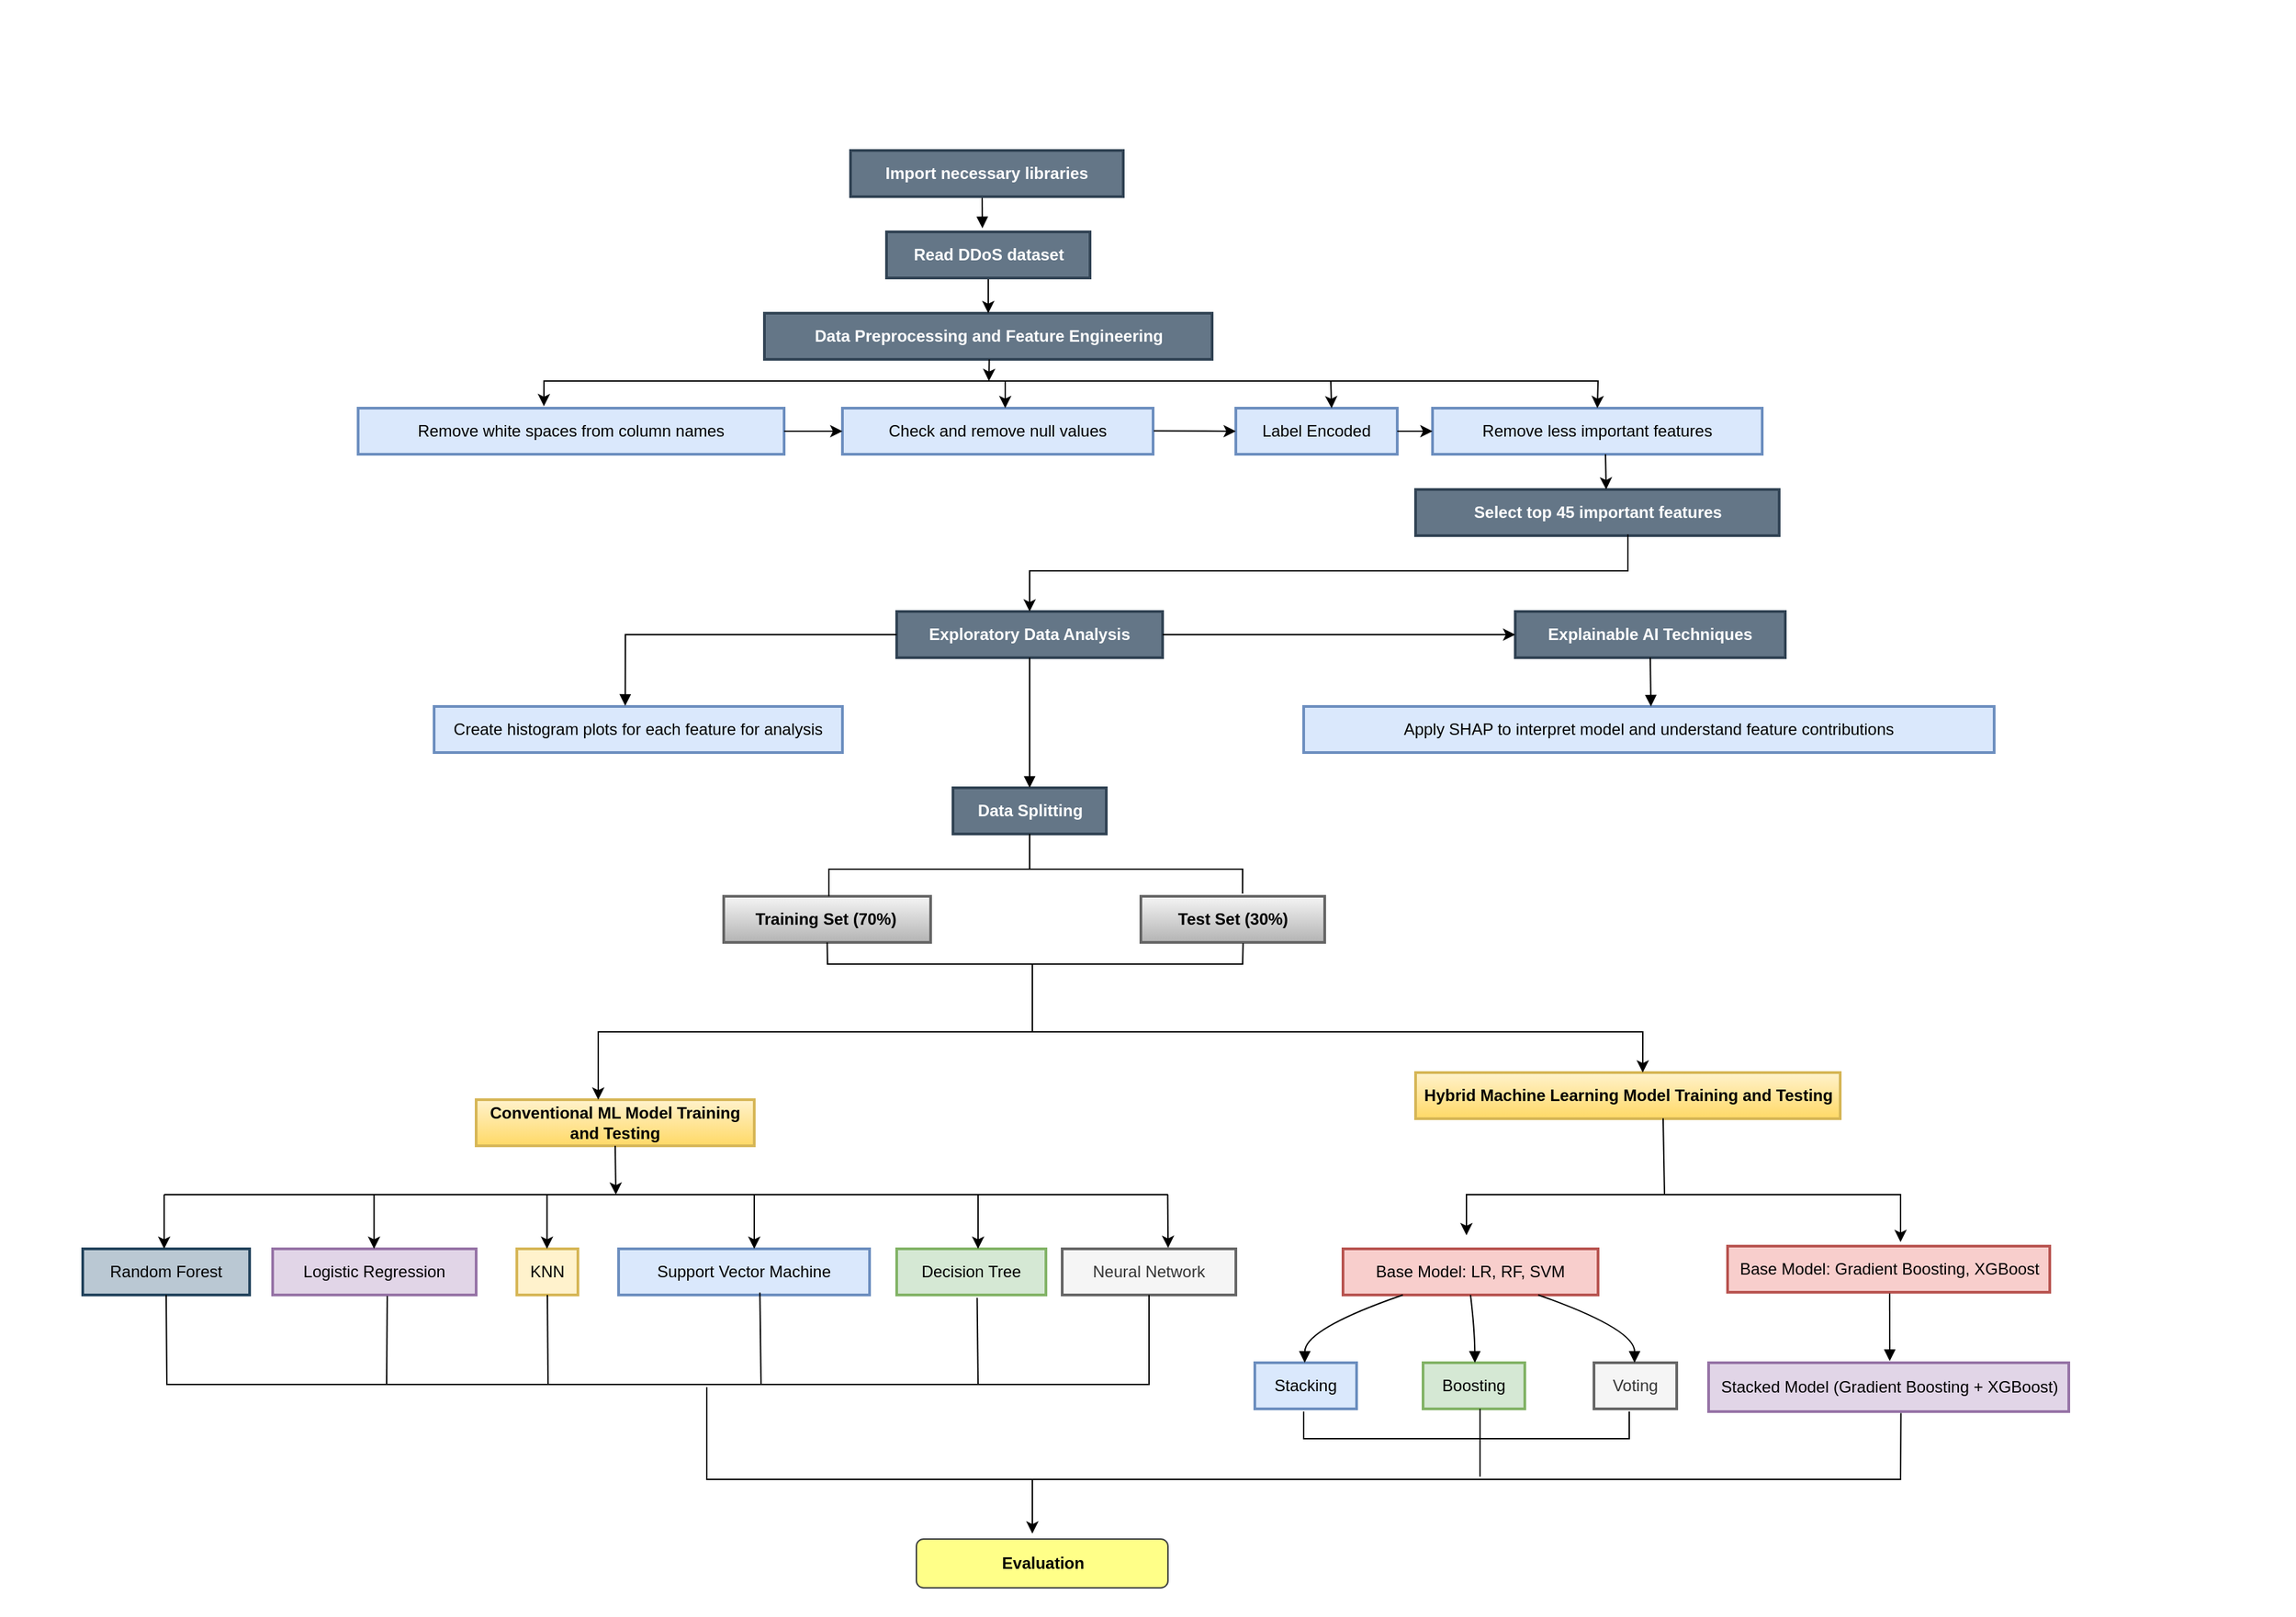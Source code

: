 <mxfile version="24.7.6">
  <diagram id="MphVZx0-tv5QaRPudRJv" name="Page-1">
    <mxGraphModel dx="2286" dy="1815" grid="1" gridSize="10" guides="1" tooltips="1" connect="1" arrows="1" fold="1" page="1" pageScale="1" pageWidth="850" pageHeight="1100" math="0" shadow="0">
      <root>
        <mxCell id="0" />
        <mxCell id="1" parent="0" />
        <mxCell id="uNmJEeIxYFzj0MhreAEU-200" value="Data Preprocessing and Feature Engineering" style="whiteSpace=wrap;strokeWidth=2;fontStyle=1;fillColor=#647687;fontColor=#ffffff;strokeColor=#314354;" parent="1" vertex="1">
          <mxGeometry x="522.5" y="50" width="330" height="34" as="geometry" />
        </mxCell>
        <mxCell id="Wk19NMSAOVtPCycfVx70-6" value="" style="edgeStyle=orthogonalEdgeStyle;rounded=0;orthogonalLoop=1;jettySize=auto;html=1;" parent="1" source="uNmJEeIxYFzj0MhreAEU-202" target="uNmJEeIxYFzj0MhreAEU-200" edge="1">
          <mxGeometry relative="1" as="geometry" />
        </mxCell>
        <mxCell id="uNmJEeIxYFzj0MhreAEU-202" value="Read DDoS dataset" style="whiteSpace=wrap;strokeWidth=2;fontStyle=1;fillColor=#647687;fontColor=#ffffff;strokeColor=#314354;" parent="1" vertex="1">
          <mxGeometry x="612.5" y="-10" width="150" height="34" as="geometry" />
        </mxCell>
        <mxCell id="uNmJEeIxYFzj0MhreAEU-203" value="Remove white spaces from column names" style="whiteSpace=wrap;strokeWidth=2;fillColor=#dae8fc;strokeColor=#6c8ebf;" parent="1" vertex="1">
          <mxGeometry x="223" y="120" width="314" height="34" as="geometry" />
        </mxCell>
        <mxCell id="uNmJEeIxYFzj0MhreAEU-204" value="Check and remove null values" style="whiteSpace=wrap;strokeWidth=2;fillColor=#dae8fc;strokeColor=#6c8ebf;" parent="1" vertex="1">
          <mxGeometry x="580" y="120" width="229" height="34" as="geometry" />
        </mxCell>
        <mxCell id="uNmJEeIxYFzj0MhreAEU-205" value="Label Encoded" style="whiteSpace=wrap;strokeWidth=2;fillColor=#dae8fc;strokeColor=#6c8ebf;" parent="1" vertex="1">
          <mxGeometry x="870" y="120" width="119" height="34" as="geometry" />
        </mxCell>
        <mxCell id="uNmJEeIxYFzj0MhreAEU-206" value="Remove less important features" style="whiteSpace=wrap;strokeWidth=2;fillColor=#dae8fc;strokeColor=#6c8ebf;" parent="1" vertex="1">
          <mxGeometry x="1015" y="120" width="243" height="34" as="geometry" />
        </mxCell>
        <mxCell id="uNmJEeIxYFzj0MhreAEU-207" value="Select top 45 important features" style="whiteSpace=wrap;strokeWidth=2;fontStyle=1;fillColor=#647687;fontColor=#ffffff;strokeColor=#314354;" parent="1" vertex="1">
          <mxGeometry x="1002.5" y="180" width="268" height="34" as="geometry" />
        </mxCell>
        <mxCell id="uNmJEeIxYFzj0MhreAEU-208" value="Exploratory Data Analysis" style="whiteSpace=wrap;strokeWidth=2;fontStyle=1;fillColor=#647687;fontColor=#ffffff;strokeColor=#314354;" parent="1" vertex="1">
          <mxGeometry x="620" y="270" width="196" height="34" as="geometry" />
        </mxCell>
        <mxCell id="uNmJEeIxYFzj0MhreAEU-209" value="Create histogram plots for each feature for analysis" style="whiteSpace=wrap;strokeWidth=2;fillColor=#dae8fc;strokeColor=#6c8ebf;" parent="1" vertex="1">
          <mxGeometry x="279" y="340" width="301" height="34" as="geometry" />
        </mxCell>
        <mxCell id="uNmJEeIxYFzj0MhreAEU-210" value="Data Splitting" style="whiteSpace=wrap;strokeWidth=2;fontStyle=1;fillColor=#647687;fontColor=#ffffff;strokeColor=#314354;" parent="1" vertex="1">
          <mxGeometry x="661.5" y="400" width="113" height="34" as="geometry" />
        </mxCell>
        <mxCell id="uNmJEeIxYFzj0MhreAEU-211" value="Training Set (70%) " style="whiteSpace=wrap;strokeWidth=2;fontStyle=1;fillColor=#f5f5f5;gradientColor=#b3b3b3;strokeColor=#666666;" parent="1" vertex="1">
          <mxGeometry x="492.5" y="480" width="152.5" height="34" as="geometry" />
        </mxCell>
        <mxCell id="uNmJEeIxYFzj0MhreAEU-212" value="Conventional ML Model Training and Testing" style="whiteSpace=wrap;strokeWidth=2;fontStyle=1;fillColor=#fff2cc;gradientColor=#ffd966;strokeColor=#d6b656;" parent="1" vertex="1">
          <mxGeometry x="310" y="630" width="205" height="34" as="geometry" />
        </mxCell>
        <mxCell id="uNmJEeIxYFzj0MhreAEU-213" value="Random Forest" style="whiteSpace=wrap;strokeWidth=2;fillColor=#bac8d3;strokeColor=#23445d;" parent="1" vertex="1">
          <mxGeometry x="20" y="740" width="123" height="34" as="geometry" />
        </mxCell>
        <mxCell id="uNmJEeIxYFzj0MhreAEU-214" value="Logistic Regression" style="whiteSpace=wrap;strokeWidth=2;fillColor=#e1d5e7;strokeColor=#9673a6;" parent="1" vertex="1">
          <mxGeometry x="160" y="740" width="150" height="34" as="geometry" />
        </mxCell>
        <mxCell id="uNmJEeIxYFzj0MhreAEU-215" value="KNN" style="whiteSpace=wrap;strokeWidth=2;fillColor=#fff2cc;strokeColor=#d6b656;" parent="1" vertex="1">
          <mxGeometry x="340" y="740" width="45" height="34" as="geometry" />
        </mxCell>
        <mxCell id="uNmJEeIxYFzj0MhreAEU-216" value="Support Vector Machine" style="whiteSpace=wrap;strokeWidth=2;fillColor=#dae8fc;strokeColor=#6c8ebf;" parent="1" vertex="1">
          <mxGeometry x="415" y="740" width="185" height="34" as="geometry" />
        </mxCell>
        <mxCell id="uNmJEeIxYFzj0MhreAEU-217" value="Decision Tree" style="whiteSpace=wrap;strokeWidth=2;fillColor=#d5e8d4;strokeColor=#82b366;" parent="1" vertex="1">
          <mxGeometry x="620" y="740" width="110" height="34" as="geometry" />
        </mxCell>
        <mxCell id="uNmJEeIxYFzj0MhreAEU-218" value="Neural Network" style="whiteSpace=wrap;strokeWidth=2;fillColor=#f5f5f5;fontColor=#333333;strokeColor=#666666;" parent="1" vertex="1">
          <mxGeometry x="742" y="740" width="128" height="34" as="geometry" />
        </mxCell>
        <mxCell id="uNmJEeIxYFzj0MhreAEU-219" value="Hybrid Machine Learning Model Training and Testing" style="whiteSpace=wrap;strokeWidth=2;fontStyle=1;fillColor=#fff2cc;gradientColor=#ffd966;strokeColor=#d6b656;" parent="1" vertex="1">
          <mxGeometry x="1002.5" y="610" width="313" height="34" as="geometry" />
        </mxCell>
        <mxCell id="uNmJEeIxYFzj0MhreAEU-220" value="Base Model: LR, RF, SVM" style="whiteSpace=wrap;strokeWidth=2;fillColor=#f8cecc;strokeColor=#b85450;" parent="1" vertex="1">
          <mxGeometry x="949" y="740" width="188" height="34" as="geometry" />
        </mxCell>
        <mxCell id="uNmJEeIxYFzj0MhreAEU-221" value="Stacking" style="whiteSpace=wrap;strokeWidth=2;fillColor=#dae8fc;strokeColor=#6c8ebf;" parent="1" vertex="1">
          <mxGeometry x="884" y="824" width="75" height="34" as="geometry" />
        </mxCell>
        <mxCell id="uNmJEeIxYFzj0MhreAEU-222" value="Boosting" style="whiteSpace=wrap;strokeWidth=2;fillColor=#d5e8d4;strokeColor=#82b366;" parent="1" vertex="1">
          <mxGeometry x="1008" y="824" width="75" height="34" as="geometry" />
        </mxCell>
        <mxCell id="uNmJEeIxYFzj0MhreAEU-223" value="Voting" style="whiteSpace=wrap;strokeWidth=2;fillColor=#f5f5f5;fontColor=#333333;strokeColor=#666666;" parent="1" vertex="1">
          <mxGeometry x="1134" y="824" width="61" height="34" as="geometry" />
        </mxCell>
        <mxCell id="uNmJEeIxYFzj0MhreAEU-225" value="Base Model: Gradient Boosting, XGBoost" style="whiteSpace=wrap;strokeWidth=2;fillColor=#f8cecc;strokeColor=#b85450;" parent="1" vertex="1">
          <mxGeometry x="1232.5" y="738" width="237.5" height="34" as="geometry" />
        </mxCell>
        <mxCell id="uNmJEeIxYFzj0MhreAEU-226" value="Stacked Model (Gradient Boosting + XGBoost)" style="whiteSpace=wrap;strokeWidth=2;fillColor=#e1d5e7;strokeColor=#9673a6;" parent="1" vertex="1">
          <mxGeometry x="1218.5" y="824" width="265.5" height="36" as="geometry" />
        </mxCell>
        <mxCell id="uNmJEeIxYFzj0MhreAEU-229" value="" style="curved=0;startArrow=none;endArrow=block;exitX=0.5;exitY=1;entryX=0.471;entryY=-0.079;rounded=0;exitDx=0;exitDy=0;entryDx=0;entryDy=0;entryPerimeter=0;" parent="1" target="uNmJEeIxYFzj0MhreAEU-202" edge="1">
          <mxGeometry relative="1" as="geometry">
            <Array as="points" />
            <mxPoint x="683" y="-36" as="sourcePoint" />
            <mxPoint x="685" y="-10" as="targetPoint" />
          </mxGeometry>
        </mxCell>
        <mxCell id="uNmJEeIxYFzj0MhreAEU-236" value="" style="curved=0;startArrow=none;endArrow=block;exitX=0;exitY=0.5;rounded=0;exitDx=0;exitDy=0;entryX=0.468;entryY=-0.013;entryDx=0;entryDy=0;entryPerimeter=0;" parent="1" source="uNmJEeIxYFzj0MhreAEU-208" target="uNmJEeIxYFzj0MhreAEU-209" edge="1">
          <mxGeometry relative="1" as="geometry">
            <Array as="points">
              <mxPoint x="420" y="287" />
            </Array>
            <mxPoint x="420" y="330" as="targetPoint" />
          </mxGeometry>
        </mxCell>
        <mxCell id="uNmJEeIxYFzj0MhreAEU-245" value="" style="curved=1;startArrow=none;endArrow=block;exitX=0.24;exitY=0.99;entryX=0.49;entryY=-0.01;rounded=0;" parent="1" source="uNmJEeIxYFzj0MhreAEU-220" target="uNmJEeIxYFzj0MhreAEU-221" edge="1">
          <mxGeometry relative="1" as="geometry">
            <Array as="points">
              <mxPoint x="921" y="799" />
            </Array>
          </mxGeometry>
        </mxCell>
        <mxCell id="uNmJEeIxYFzj0MhreAEU-246" value="" style="curved=1;startArrow=none;endArrow=block;exitX=0.5;exitY=0.99;entryX=0.51;entryY=-0.01;rounded=0;" parent="1" source="uNmJEeIxYFzj0MhreAEU-220" target="uNmJEeIxYFzj0MhreAEU-222" edge="1">
          <mxGeometry relative="1" as="geometry">
            <Array as="points">
              <mxPoint x="1046" y="799" />
            </Array>
          </mxGeometry>
        </mxCell>
        <mxCell id="uNmJEeIxYFzj0MhreAEU-247" value="" style="curved=1;startArrow=none;endArrow=block;exitX=0.76;exitY=0.99;entryX=0.49;entryY=-0.01;rounded=0;" parent="1" source="uNmJEeIxYFzj0MhreAEU-220" target="uNmJEeIxYFzj0MhreAEU-223" edge="1">
          <mxGeometry relative="1" as="geometry">
            <Array as="points">
              <mxPoint x="1164" y="799" />
            </Array>
          </mxGeometry>
        </mxCell>
        <mxCell id="uNmJEeIxYFzj0MhreAEU-249" value="" style="curved=1;startArrow=none;endArrow=block;exitX=0.503;exitY=1.026;rounded=0;entryX=0.503;entryY=-0.035;entryDx=0;entryDy=0;entryPerimeter=0;exitDx=0;exitDy=0;exitPerimeter=0;" parent="1" source="uNmJEeIxYFzj0MhreAEU-225" target="uNmJEeIxYFzj0MhreAEU-226" edge="1">
          <mxGeometry relative="1" as="geometry">
            <Array as="points" />
            <mxPoint x="1350.63" y="822" as="targetPoint" />
            <mxPoint x="1351.88" y="774.0" as="sourcePoint" />
          </mxGeometry>
        </mxCell>
        <mxCell id="uNmJEeIxYFzj0MhreAEU-252" value="" style="curved=1;startArrow=none;endArrow=block;rounded=0;exitX=0.5;exitY=1;exitDx=0;exitDy=0;entryX=0.5;entryY=0;entryDx=0;entryDy=0;" parent="1" source="uNmJEeIxYFzj0MhreAEU-208" target="uNmJEeIxYFzj0MhreAEU-210" edge="1">
          <mxGeometry relative="1" as="geometry">
            <Array as="points" />
            <mxPoint x="693.5" y="297" as="sourcePoint" />
            <mxPoint x="718" y="390" as="targetPoint" />
          </mxGeometry>
        </mxCell>
        <mxCell id="Wk19NMSAOVtPCycfVx70-1" value="Import necessary libraries" style="whiteSpace=wrap;strokeWidth=2;fontStyle=1;fillColor=#647687;fontColor=#ffffff;strokeColor=#314354;" parent="1" vertex="1">
          <mxGeometry x="586" y="-70" width="201" height="34" as="geometry" />
        </mxCell>
        <mxCell id="Wk19NMSAOVtPCycfVx70-8" value="" style="endArrow=classic;html=1;rounded=0;exitX=0.5;exitY=1;exitDx=0;exitDy=0;" parent="1" source="uNmJEeIxYFzj0MhreAEU-212" edge="1">
          <mxGeometry width="50" height="50" relative="1" as="geometry">
            <mxPoint x="440" y="870" as="sourcePoint" />
            <mxPoint x="413" y="700" as="targetPoint" />
          </mxGeometry>
        </mxCell>
        <mxCell id="Wk19NMSAOVtPCycfVx70-9" value="" style="endArrow=none;html=1;rounded=0;" parent="1" edge="1">
          <mxGeometry width="50" height="50" relative="1" as="geometry">
            <mxPoint x="80" y="700" as="sourcePoint" />
            <mxPoint x="820" y="700" as="targetPoint" />
          </mxGeometry>
        </mxCell>
        <mxCell id="Wk19NMSAOVtPCycfVx70-10" value="" style="endArrow=classic;html=1;rounded=0;" parent="1" edge="1">
          <mxGeometry width="50" height="50" relative="1" as="geometry">
            <mxPoint x="80" y="700" as="sourcePoint" />
            <mxPoint x="80" y="740" as="targetPoint" />
          </mxGeometry>
        </mxCell>
        <mxCell id="Wk19NMSAOVtPCycfVx70-11" value="" style="endArrow=classic;html=1;rounded=0;" parent="1" edge="1">
          <mxGeometry width="50" height="50" relative="1" as="geometry">
            <mxPoint x="234.74" y="700" as="sourcePoint" />
            <mxPoint x="234.74" y="740" as="targetPoint" />
          </mxGeometry>
        </mxCell>
        <mxCell id="Wk19NMSAOVtPCycfVx70-12" value="" style="endArrow=classic;html=1;rounded=0;" parent="1" edge="1">
          <mxGeometry width="50" height="50" relative="1" as="geometry">
            <mxPoint x="362.24" y="700" as="sourcePoint" />
            <mxPoint x="362.24" y="740" as="targetPoint" />
          </mxGeometry>
        </mxCell>
        <mxCell id="Wk19NMSAOVtPCycfVx70-13" value="" style="endArrow=classic;html=1;rounded=0;" parent="1" edge="1">
          <mxGeometry width="50" height="50" relative="1" as="geometry">
            <mxPoint x="515" y="700" as="sourcePoint" />
            <mxPoint x="515" y="740" as="targetPoint" />
          </mxGeometry>
        </mxCell>
        <mxCell id="Wk19NMSAOVtPCycfVx70-14" value="" style="endArrow=classic;html=1;rounded=0;" parent="1" edge="1">
          <mxGeometry width="50" height="50" relative="1" as="geometry">
            <mxPoint x="680" y="700" as="sourcePoint" />
            <mxPoint x="680" y="740" as="targetPoint" />
          </mxGeometry>
        </mxCell>
        <mxCell id="Wk19NMSAOVtPCycfVx70-15" value="" style="endArrow=classic;html=1;rounded=0;entryX=0.61;entryY=-0.02;entryDx=0;entryDy=0;entryPerimeter=0;" parent="1" target="uNmJEeIxYFzj0MhreAEU-218" edge="1">
          <mxGeometry width="50" height="50" relative="1" as="geometry">
            <mxPoint x="819.78" y="700" as="sourcePoint" />
            <mxPoint x="815.996" y="740.002" as="targetPoint" />
          </mxGeometry>
        </mxCell>
        <mxCell id="Wk19NMSAOVtPCycfVx70-21" value="Explainable AI Techniques" style="whiteSpace=wrap;strokeWidth=2;fontStyle=1;fillColor=#647687;fontColor=#ffffff;strokeColor=#314354;" parent="1" vertex="1">
          <mxGeometry x="1076" y="270" width="199" height="34" as="geometry" />
        </mxCell>
        <mxCell id="Wk19NMSAOVtPCycfVx70-22" value="Apply SHAP to interpret model and understand feature contributions" style="whiteSpace=wrap;strokeWidth=2;fillColor=#dae8fc;strokeColor=#6c8ebf;" parent="1" vertex="1">
          <mxGeometry x="920" y="340" width="509" height="34" as="geometry" />
        </mxCell>
        <mxCell id="Wk19NMSAOVtPCycfVx70-23" value="" style="curved=1;startArrow=none;endArrow=block;exitX=0.5;exitY=1;rounded=0;" parent="1" source="Wk19NMSAOVtPCycfVx70-21" edge="1">
          <mxGeometry relative="1" as="geometry">
            <Array as="points" />
            <mxPoint x="1176" y="340" as="targetPoint" />
          </mxGeometry>
        </mxCell>
        <mxCell id="Wk19NMSAOVtPCycfVx70-24" value="" style="endArrow=classic;html=1;rounded=0;exitX=1;exitY=0.5;exitDx=0;exitDy=0;entryX=0;entryY=0.5;entryDx=0;entryDy=0;" parent="1" source="uNmJEeIxYFzj0MhreAEU-208" target="Wk19NMSAOVtPCycfVx70-21" edge="1">
          <mxGeometry width="50" height="50" relative="1" as="geometry">
            <mxPoint x="1030" y="410" as="sourcePoint" />
            <mxPoint x="1080" y="360" as="targetPoint" />
          </mxGeometry>
        </mxCell>
        <mxCell id="Wk19NMSAOVtPCycfVx70-28" value="" style="endArrow=classic;startArrow=classic;html=1;rounded=0;exitX=0.436;exitY=-0.042;exitDx=0;exitDy=0;exitPerimeter=0;entryX=0.5;entryY=0;entryDx=0;entryDy=0;" parent="1" source="uNmJEeIxYFzj0MhreAEU-203" target="uNmJEeIxYFzj0MhreAEU-206" edge="1">
          <mxGeometry width="50" height="50" relative="1" as="geometry">
            <mxPoint x="680" y="280" as="sourcePoint" />
            <mxPoint x="730" y="230" as="targetPoint" />
            <Array as="points">
              <mxPoint x="360" y="100" />
              <mxPoint x="1137" y="100" />
            </Array>
          </mxGeometry>
        </mxCell>
        <mxCell id="Wk19NMSAOVtPCycfVx70-30" value="" style="endArrow=classic;html=1;rounded=0;exitX=0.5;exitY=1;exitDx=0;exitDy=0;" parent="1" edge="1">
          <mxGeometry width="50" height="50" relative="1" as="geometry">
            <mxPoint x="688.25" y="84" as="sourcePoint" />
            <mxPoint x="688" y="100" as="targetPoint" />
          </mxGeometry>
        </mxCell>
        <mxCell id="Wk19NMSAOVtPCycfVx70-31" value="" style="endArrow=classic;html=1;rounded=0;" parent="1" edge="1">
          <mxGeometry width="50" height="50" relative="1" as="geometry">
            <mxPoint x="700" y="100" as="sourcePoint" />
            <mxPoint x="700" y="120" as="targetPoint" />
          </mxGeometry>
        </mxCell>
        <mxCell id="Wk19NMSAOVtPCycfVx70-33" value="" style="endArrow=classic;html=1;rounded=0;entryX=0.593;entryY=0.002;entryDx=0;entryDy=0;entryPerimeter=0;" parent="1" target="uNmJEeIxYFzj0MhreAEU-205" edge="1">
          <mxGeometry width="50" height="50" relative="1" as="geometry">
            <mxPoint x="940" y="100" as="sourcePoint" />
            <mxPoint x="809" y="170" as="targetPoint" />
          </mxGeometry>
        </mxCell>
        <mxCell id="Wk19NMSAOVtPCycfVx70-34" value="" style="endArrow=classic;html=1;rounded=0;exitX=1;exitY=0.5;exitDx=0;exitDy=0;entryX=0;entryY=0.5;entryDx=0;entryDy=0;" parent="1" source="uNmJEeIxYFzj0MhreAEU-203" target="uNmJEeIxYFzj0MhreAEU-204" edge="1">
          <mxGeometry width="50" height="50" relative="1" as="geometry">
            <mxPoint x="720" y="160" as="sourcePoint" />
            <mxPoint x="580" y="140" as="targetPoint" />
          </mxGeometry>
        </mxCell>
        <mxCell id="Wk19NMSAOVtPCycfVx70-35" value="" style="endArrow=classic;html=1;rounded=0;exitX=1;exitY=0.5;exitDx=0;exitDy=0;entryX=0;entryY=0.5;entryDx=0;entryDy=0;" parent="1" target="uNmJEeIxYFzj0MhreAEU-205" edge="1">
          <mxGeometry width="50" height="50" relative="1" as="geometry">
            <mxPoint x="809.5" y="136.74" as="sourcePoint" />
            <mxPoint x="852.5" y="136.74" as="targetPoint" />
          </mxGeometry>
        </mxCell>
        <mxCell id="Wk19NMSAOVtPCycfVx70-36" value="" style="endArrow=classic;html=1;rounded=0;entryX=0;entryY=0.5;entryDx=0;entryDy=0;exitX=1;exitY=0.5;exitDx=0;exitDy=0;" parent="1" source="uNmJEeIxYFzj0MhreAEU-205" target="uNmJEeIxYFzj0MhreAEU-206" edge="1">
          <mxGeometry width="50" height="50" relative="1" as="geometry">
            <mxPoint x="990" y="140" as="sourcePoint" />
            <mxPoint x="600" y="157" as="targetPoint" />
          </mxGeometry>
        </mxCell>
        <mxCell id="Wk19NMSAOVtPCycfVx70-37" value="" style="endArrow=classic;html=1;rounded=0;exitX=0.5;exitY=1;exitDx=0;exitDy=0;" parent="1" edge="1">
          <mxGeometry width="50" height="50" relative="1" as="geometry">
            <mxPoint x="1142.5" y="154" as="sourcePoint" />
            <mxPoint x="1143" y="180" as="targetPoint" />
          </mxGeometry>
        </mxCell>
        <mxCell id="Wk19NMSAOVtPCycfVx70-38" value="" style="endArrow=classic;html=1;rounded=0;entryX=0.5;entryY=0;entryDx=0;entryDy=0;exitX=0.584;exitY=0.976;exitDx=0;exitDy=0;exitPerimeter=0;" parent="1" source="uNmJEeIxYFzj0MhreAEU-207" target="uNmJEeIxYFzj0MhreAEU-208" edge="1">
          <mxGeometry width="50" height="50" relative="1" as="geometry">
            <mxPoint x="860" y="230" as="sourcePoint" />
            <mxPoint x="770" y="330" as="targetPoint" />
            <Array as="points">
              <mxPoint x="1159" y="240" />
              <mxPoint x="718" y="240" />
            </Array>
          </mxGeometry>
        </mxCell>
        <mxCell id="Wk19NMSAOVtPCycfVx70-41" value="" style="ellipse;whiteSpace=wrap;html=1;" parent="1" vertex="1">
          <mxGeometry x="175" y="-180" width="5" as="geometry" />
        </mxCell>
        <mxCell id="Wk19NMSAOVtPCycfVx70-42" value="" style="ellipse;whiteSpace=wrap;html=1;" parent="1" vertex="1">
          <mxGeometry x="1320" y="984" width="330" as="geometry" />
        </mxCell>
        <mxCell id="qNBYBg1JhioPcNBpS_8X-1" value="Test Set (30%)" style="whiteSpace=wrap;strokeWidth=2;fontStyle=1;fillColor=#f5f5f5;gradientColor=#b3b3b3;strokeColor=#666666;" parent="1" vertex="1">
          <mxGeometry x="800" y="480" width="135.5" height="34" as="geometry" />
        </mxCell>
        <mxCell id="qNBYBg1JhioPcNBpS_8X-6" value="" style="endArrow=none;html=1;rounded=0;entryX=0.553;entryY=-0.057;entryDx=0;entryDy=0;entryPerimeter=0;" parent="1" target="qNBYBg1JhioPcNBpS_8X-1" edge="1">
          <mxGeometry width="50" height="50" relative="1" as="geometry">
            <mxPoint x="570" y="480" as="sourcePoint" />
            <mxPoint x="870" y="460" as="targetPoint" />
            <Array as="points">
              <mxPoint x="570" y="460" />
              <mxPoint x="875" y="460" />
            </Array>
          </mxGeometry>
        </mxCell>
        <mxCell id="qNBYBg1JhioPcNBpS_8X-9" value="" style="endArrow=none;html=1;rounded=0;entryX=0.556;entryY=1.019;entryDx=0;entryDy=0;entryPerimeter=0;exitX=0.5;exitY=1;exitDx=0;exitDy=0;" parent="1" source="uNmJEeIxYFzj0MhreAEU-211" target="qNBYBg1JhioPcNBpS_8X-1" edge="1">
          <mxGeometry width="50" height="50" relative="1" as="geometry">
            <mxPoint x="569" y="520" as="sourcePoint" />
            <mxPoint x="800" y="480" as="targetPoint" />
            <Array as="points">
              <mxPoint x="569" y="530" />
              <mxPoint x="875" y="530" />
            </Array>
          </mxGeometry>
        </mxCell>
        <mxCell id="qNBYBg1JhioPcNBpS_8X-10" value="" style="endArrow=classic;startArrow=classic;html=1;rounded=0;exitX=0.439;exitY=0;exitDx=0;exitDy=0;exitPerimeter=0;entryX=0.535;entryY=0;entryDx=0;entryDy=0;entryPerimeter=0;" parent="1" source="uNmJEeIxYFzj0MhreAEU-212" target="uNmJEeIxYFzj0MhreAEU-219" edge="1">
          <mxGeometry width="50" height="50" relative="1" as="geometry">
            <mxPoint x="400" y="590" as="sourcePoint" />
            <mxPoint x="1383.511" y="627.756" as="targetPoint" />
            <Array as="points">
              <mxPoint x="400" y="580" />
              <mxPoint x="1170" y="580" />
            </Array>
          </mxGeometry>
        </mxCell>
        <mxCell id="qNBYBg1JhioPcNBpS_8X-11" value="" style="ellipse;whiteSpace=wrap;html=1;" parent="1" vertex="1">
          <mxGeometry x="-40" y="1000" height="10" as="geometry" />
        </mxCell>
        <mxCell id="qNBYBg1JhioPcNBpS_8X-13" value="" style="ellipse;whiteSpace=wrap;html=1;direction=south;" parent="1" vertex="1">
          <mxGeometry x="1500" y="1010" width="100" as="geometry" />
        </mxCell>
        <mxCell id="qNBYBg1JhioPcNBpS_8X-16" value="" style="endArrow=none;html=1;rounded=0;" parent="1" edge="1">
          <mxGeometry width="50" height="50" relative="1" as="geometry">
            <mxPoint x="720" y="580" as="sourcePoint" />
            <mxPoint x="720" y="530" as="targetPoint" />
          </mxGeometry>
        </mxCell>
        <mxCell id="qNBYBg1JhioPcNBpS_8X-17" value="" style="endArrow=none;html=1;rounded=0;entryX=0.5;entryY=1;entryDx=0;entryDy=0;" parent="1" target="uNmJEeIxYFzj0MhreAEU-210" edge="1">
          <mxGeometry width="50" height="50" relative="1" as="geometry">
            <mxPoint x="718" y="460" as="sourcePoint" />
            <mxPoint x="750" y="470" as="targetPoint" />
          </mxGeometry>
        </mxCell>
        <mxCell id="tF1cwoevVOCnaeyNp_Ib-1" value="" style="endArrow=classic;startArrow=classic;html=1;rounded=0;" parent="1" edge="1">
          <mxGeometry width="50" height="50" relative="1" as="geometry">
            <mxPoint x="1040" y="730" as="sourcePoint" />
            <mxPoint x="1360" y="735" as="targetPoint" />
            <Array as="points">
              <mxPoint x="1040" y="700" />
              <mxPoint x="1360" y="700" />
            </Array>
          </mxGeometry>
        </mxCell>
        <mxCell id="tF1cwoevVOCnaeyNp_Ib-2" value="" style="endArrow=none;html=1;rounded=0;entryX=0.583;entryY=0.994;entryDx=0;entryDy=0;entryPerimeter=0;" parent="1" target="uNmJEeIxYFzj0MhreAEU-219" edge="1">
          <mxGeometry width="50" height="50" relative="1" as="geometry">
            <mxPoint x="1186" y="700" as="sourcePoint" />
            <mxPoint x="1250" y="640" as="targetPoint" />
          </mxGeometry>
        </mxCell>
        <mxCell id="tF1cwoevVOCnaeyNp_Ib-4" value="&lt;b&gt;Evaluation&lt;/b&gt;" style="rounded=1;whiteSpace=wrap;html=1;fillColor=#ffff88;strokeColor=#36393d;" parent="1" vertex="1">
          <mxGeometry x="634.5" y="954" width="185.5" height="36" as="geometry" />
        </mxCell>
        <mxCell id="FtDA-mjxmxts1vf1L52v-2" value="" style="endArrow=none;html=1;rounded=0;entryX=0.534;entryY=1.03;entryDx=0;entryDy=0;entryPerimeter=0;" edge="1" parent="1" target="uNmJEeIxYFzj0MhreAEU-226">
          <mxGeometry width="50" height="50" relative="1" as="geometry">
            <mxPoint x="480" y="842" as="sourcePoint" />
            <mxPoint x="1362.222" y="910" as="targetPoint" />
            <Array as="points">
              <mxPoint x="480" y="910" />
              <mxPoint x="1360" y="910" />
            </Array>
          </mxGeometry>
        </mxCell>
        <mxCell id="FtDA-mjxmxts1vf1L52v-7" value="" style="endArrow=none;html=1;rounded=0;" edge="1" parent="1">
          <mxGeometry width="50" height="50" relative="1" as="geometry">
            <mxPoint x="920" y="860" as="sourcePoint" />
            <mxPoint x="1160" y="860" as="targetPoint" />
            <Array as="points">
              <mxPoint x="920" y="880" />
              <mxPoint x="1160" y="880" />
            </Array>
          </mxGeometry>
        </mxCell>
        <mxCell id="FtDA-mjxmxts1vf1L52v-11" value="" style="endArrow=none;html=1;rounded=0;" edge="1" parent="1">
          <mxGeometry width="50" height="50" relative="1" as="geometry">
            <mxPoint x="1050" y="908" as="sourcePoint" />
            <mxPoint x="1050" y="858" as="targetPoint" />
          </mxGeometry>
        </mxCell>
        <mxCell id="FtDA-mjxmxts1vf1L52v-13" value="" style="endArrow=none;html=1;rounded=0;exitX=0.5;exitY=1;exitDx=0;exitDy=0;entryX=0.5;entryY=1;entryDx=0;entryDy=0;" edge="1" parent="1" source="uNmJEeIxYFzj0MhreAEU-213" target="uNmJEeIxYFzj0MhreAEU-218">
          <mxGeometry width="50" height="50" relative="1" as="geometry">
            <mxPoint x="380" y="800" as="sourcePoint" />
            <mxPoint x="430" y="750" as="targetPoint" />
            <Array as="points">
              <mxPoint x="82" y="840" />
              <mxPoint x="806" y="840" />
            </Array>
          </mxGeometry>
        </mxCell>
        <mxCell id="FtDA-mjxmxts1vf1L52v-14" value="" style="endArrow=none;html=1;rounded=0;entryX=0.563;entryY=0.947;entryDx=0;entryDy=0;entryPerimeter=0;" edge="1" parent="1" target="uNmJEeIxYFzj0MhreAEU-216">
          <mxGeometry width="50" height="50" relative="1" as="geometry">
            <mxPoint x="520" y="840" as="sourcePoint" />
            <mxPoint x="550" y="780" as="targetPoint" />
          </mxGeometry>
        </mxCell>
        <mxCell id="FtDA-mjxmxts1vf1L52v-15" value="" style="endArrow=none;html=1;rounded=0;entryX=0.5;entryY=1;entryDx=0;entryDy=0;" edge="1" parent="1" target="uNmJEeIxYFzj0MhreAEU-215">
          <mxGeometry width="50" height="50" relative="1" as="geometry">
            <mxPoint x="363" y="840" as="sourcePoint" />
            <mxPoint x="470" y="820" as="targetPoint" />
          </mxGeometry>
        </mxCell>
        <mxCell id="FtDA-mjxmxts1vf1L52v-16" value="" style="endArrow=none;html=1;rounded=0;entryX=0.563;entryY=1.023;entryDx=0;entryDy=0;entryPerimeter=0;" edge="1" parent="1" target="uNmJEeIxYFzj0MhreAEU-214">
          <mxGeometry width="50" height="50" relative="1" as="geometry">
            <mxPoint x="244" y="840" as="sourcePoint" />
            <mxPoint x="470" y="820" as="targetPoint" />
          </mxGeometry>
        </mxCell>
        <mxCell id="FtDA-mjxmxts1vf1L52v-17" value="" style="endArrow=none;html=1;rounded=0;entryX=0.539;entryY=1.062;entryDx=0;entryDy=0;entryPerimeter=0;" edge="1" parent="1" target="uNmJEeIxYFzj0MhreAEU-217">
          <mxGeometry width="50" height="50" relative="1" as="geometry">
            <mxPoint x="680" y="840" as="sourcePoint" />
            <mxPoint x="660" y="800" as="targetPoint" />
          </mxGeometry>
        </mxCell>
        <mxCell id="FtDA-mjxmxts1vf1L52v-18" value="" style="endArrow=classic;html=1;rounded=0;" edge="1" parent="1">
          <mxGeometry width="50" height="50" relative="1" as="geometry">
            <mxPoint x="720" y="910" as="sourcePoint" />
            <mxPoint x="720" y="950" as="targetPoint" />
          </mxGeometry>
        </mxCell>
      </root>
    </mxGraphModel>
  </diagram>
</mxfile>
